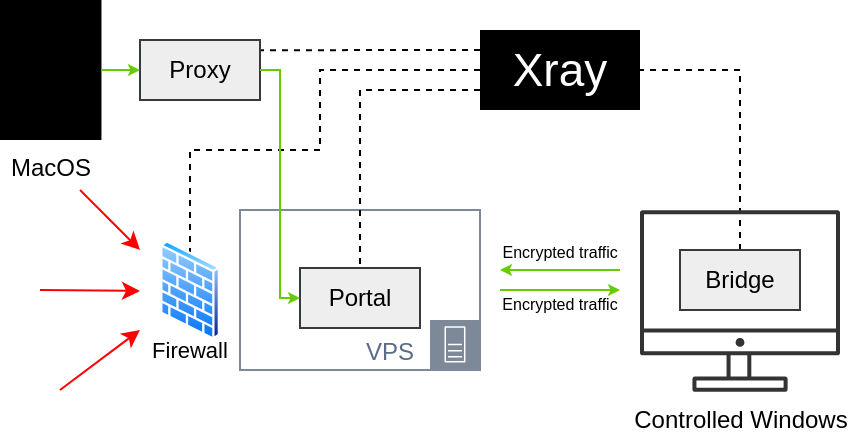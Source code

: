 <mxfile version="26.1.2">
  <diagram name="第 1 页" id="TNgU47--TbhRfyIrfIDC">
    <mxGraphModel dx="1077" dy="588" grid="1" gridSize="10" guides="1" tooltips="1" connect="1" arrows="1" fold="1" page="1" pageScale="1" pageWidth="827" pageHeight="1169" math="0" shadow="0">
      <root>
        <mxCell id="0" />
        <mxCell id="1" parent="0" />
        <mxCell id="bLfp6R4X8cnuIYJNa31i-4" value="MacOS" style="sketch=0;verticalLabelPosition=bottom;sketch=0;aspect=fixed;html=1;verticalAlign=top;strokeColor=none;fillColor=#000000;align=center;outlineConnect=0;pointerEvents=1;shape=mxgraph.citrix2.citrix_vda_for_macos;" parent="1" vertex="1">
          <mxGeometry x="200" y="175" width="50.73" height="70" as="geometry" />
        </mxCell>
        <mxCell id="bLfp6R4X8cnuIYJNa31i-13" value="VPS" style="points=[[0,0],[0.25,0],[0.5,0],[0.75,0],[1,0],[1,0.25],[1,0.5],[1,0.75],[1,1],[0.75,1],[0.5,1],[0.25,1],[0,1],[0,0.75],[0,0.5],[0,0.25]];outlineConnect=0;gradientColor=none;html=1;whiteSpace=wrap;fontSize=12;fontStyle=0;container=1;pointerEvents=0;collapsible=0;recursiveResize=0;shape=mxgraph.aws4.group;grIcon=mxgraph.aws4.group_on_premise;strokeColor=#7D8998;fillColor=none;verticalAlign=bottom;align=center;spacingLeft=30;fontColor=#5A6C86;dashed=0;direction=west;" parent="1" vertex="1">
          <mxGeometry x="320" y="280" width="120" height="80" as="geometry" />
        </mxCell>
        <mxCell id="bLfp6R4X8cnuIYJNa31i-9" value="Portal" style="text;html=1;align=center;verticalAlign=middle;whiteSpace=wrap;rounded=0;fillColor=#eeeeee;strokeColor=#36393d;" parent="bLfp6R4X8cnuIYJNa31i-13" vertex="1">
          <mxGeometry x="30" y="29" width="60" height="30" as="geometry" />
        </mxCell>
        <mxCell id="bLfp6R4X8cnuIYJNa31i-17" value="&lt;font color=&quot;#ffffff&quot;&gt;&lt;span style=&quot;font-size: 23px;&quot;&gt;Xray&lt;/span&gt;&lt;/font&gt;" style="rounded=0;whiteSpace=wrap;html=1;fillColor=#000000;strokeColor=none;" parent="1" vertex="1">
          <mxGeometry x="440" y="190" width="80" height="40" as="geometry" />
        </mxCell>
        <mxCell id="bLfp6R4X8cnuIYJNa31i-22" value="" style="endArrow=none;dashed=1;html=1;rounded=0;exitX=0;exitY=0.75;exitDx=0;exitDy=0;entryX=0.5;entryY=0;entryDx=0;entryDy=0;" parent="1" source="bLfp6R4X8cnuIYJNa31i-17" target="bLfp6R4X8cnuIYJNa31i-9" edge="1">
          <mxGeometry width="50" height="50" relative="1" as="geometry">
            <mxPoint x="350" y="370" as="sourcePoint" />
            <mxPoint x="400" y="320" as="targetPoint" />
            <Array as="points">
              <mxPoint x="380" y="220" />
            </Array>
          </mxGeometry>
        </mxCell>
        <mxCell id="bLfp6R4X8cnuIYJNa31i-24" value="" style="endArrow=none;dashed=1;html=1;rounded=0;entryX=1;entryY=0.5;entryDx=0;entryDy=0;exitX=0.5;exitY=0;exitDx=0;exitDy=0;" parent="1" source="bLfp6R4X8cnuIYJNa31i-5" target="bLfp6R4X8cnuIYJNa31i-17" edge="1">
          <mxGeometry width="50" height="50" relative="1" as="geometry">
            <mxPoint x="400" y="290" as="sourcePoint" />
            <mxPoint x="450" y="240" as="targetPoint" />
            <Array as="points">
              <mxPoint x="570" y="210" />
            </Array>
          </mxGeometry>
        </mxCell>
        <mxCell id="bLfp6R4X8cnuIYJNa31i-27" value="&lt;span style=&quot;font-size: 8px;&quot;&gt;Encrypted traffic&lt;/span&gt;" style="text;html=1;align=center;verticalAlign=middle;whiteSpace=wrap;rounded=0;" parent="1" vertex="1">
          <mxGeometry x="440" y="320.5" width="80" height="10" as="geometry" />
        </mxCell>
        <mxCell id="bLfp6R4X8cnuIYJNa31i-28" value="&lt;span style=&quot;font-size: 8px;&quot;&gt;&amp;nbsp;Encrypted traffic&lt;/span&gt;" style="text;html=1;align=center;verticalAlign=middle;whiteSpace=wrap;rounded=0;" parent="1" vertex="1">
          <mxGeometry x="439" y="295" width="80" height="10" as="geometry" />
        </mxCell>
        <mxCell id="bLfp6R4X8cnuIYJNa31i-30" value="Proxy" style="text;html=1;align=center;verticalAlign=middle;whiteSpace=wrap;rounded=0;fillColor=#eeeeee;strokeColor=#36393d;" parent="1" vertex="1">
          <mxGeometry x="270" y="195" width="60" height="30" as="geometry" />
        </mxCell>
        <mxCell id="bLfp6R4X8cnuIYJNa31i-31" value="" style="group" parent="1" vertex="1" connectable="0">
          <mxGeometry x="520" y="280" width="100" height="91" as="geometry" />
        </mxCell>
        <mxCell id="bLfp6R4X8cnuIYJNa31i-1" value="Controlled Windows" style="sketch=0;outlineConnect=0;strokeColor=#36393d;fillColor=#333333;dashed=0;verticalLabelPosition=bottom;verticalAlign=top;align=center;html=1;fontSize=12;fontStyle=0;aspect=fixed;shape=mxgraph.aws4.illustration_desktop;pointerEvents=1;" parent="bLfp6R4X8cnuIYJNa31i-31" vertex="1">
          <mxGeometry width="100" height="91" as="geometry" />
        </mxCell>
        <mxCell id="bLfp6R4X8cnuIYJNa31i-5" value="Bridge" style="text;html=1;align=center;verticalAlign=middle;whiteSpace=wrap;rounded=0;fillColor=#eeeeee;strokeColor=#36393d;" parent="bLfp6R4X8cnuIYJNa31i-31" vertex="1">
          <mxGeometry x="20" y="20" width="60" height="30" as="geometry" />
        </mxCell>
        <mxCell id="bLfp6R4X8cnuIYJNa31i-32" value="" style="endArrow=none;dashed=1;html=1;rounded=0;entryX=1.008;entryY=0.17;entryDx=0;entryDy=0;exitX=0;exitY=0.25;exitDx=0;exitDy=0;entryPerimeter=0;" parent="1" source="bLfp6R4X8cnuIYJNa31i-17" target="bLfp6R4X8cnuIYJNa31i-30" edge="1">
          <mxGeometry width="50" height="50" relative="1" as="geometry">
            <mxPoint x="380" y="340" as="sourcePoint" />
            <mxPoint x="430" y="290" as="targetPoint" />
          </mxGeometry>
        </mxCell>
        <mxCell id="bLfp6R4X8cnuIYJNa31i-34" value="" style="endArrow=classic;html=1;rounded=0;entryX=0;entryY=0.5;entryDx=0;entryDy=0;strokeColor=#66CC00;endSize=3;" parent="1" source="bLfp6R4X8cnuIYJNa31i-4" target="bLfp6R4X8cnuIYJNa31i-30" edge="1">
          <mxGeometry width="50" height="50" relative="1" as="geometry">
            <mxPoint x="380" y="340" as="sourcePoint" />
            <mxPoint x="330" y="250" as="targetPoint" />
          </mxGeometry>
        </mxCell>
        <mxCell id="bLfp6R4X8cnuIYJNa31i-35" value="" style="endArrow=classic;html=1;rounded=0;strokeColor=#FF0000;" parent="1" edge="1">
          <mxGeometry width="50" height="50" relative="1" as="geometry">
            <mxPoint x="240" y="270" as="sourcePoint" />
            <mxPoint x="270" y="300" as="targetPoint" />
          </mxGeometry>
        </mxCell>
        <mxCell id="bLfp6R4X8cnuIYJNa31i-37" value="&lt;span&gt;Firewall&lt;/span&gt;" style="text;html=1;align=center;verticalAlign=middle;whiteSpace=wrap;rounded=0;fontSize=11;" parent="1" vertex="1">
          <mxGeometry x="255" y="345" width="80" height="10" as="geometry" />
        </mxCell>
        <mxCell id="bLfp6R4X8cnuIYJNa31i-39" value="" style="endArrow=none;dashed=1;html=1;rounded=0;exitX=0.5;exitY=0.5;exitDx=0;exitDy=0;exitPerimeter=0;entryX=0;entryY=0.5;entryDx=0;entryDy=0;" parent="1" source="bLfp6R4X8cnuIYJNa31i-29" target="bLfp6R4X8cnuIYJNa31i-17" edge="1">
          <mxGeometry width="50" height="50" relative="1" as="geometry">
            <mxPoint x="360" y="290" as="sourcePoint" />
            <mxPoint x="380" y="250" as="targetPoint" />
            <Array as="points">
              <mxPoint x="295" y="250" />
              <mxPoint x="360" y="250" />
              <mxPoint x="360" y="210" />
            </Array>
          </mxGeometry>
        </mxCell>
        <mxCell id="bLfp6R4X8cnuIYJNa31i-29" value="" style="image;perimeter=ellipsePerimeter;html=1;align=center;shadow=0;dashed=1;spacingTop=3;image=img/lib/active_directory/firewall.svg;aspect=fixed;labelBorderColor=none;imageBorder=none;dashPattern=12 12;labelPosition=center;verticalLabelPosition=bottom;verticalAlign=top;horizontal=1;" parent="1" vertex="1">
          <mxGeometry x="280" y="295" width="30" height="50" as="geometry" />
        </mxCell>
        <mxCell id="bLfp6R4X8cnuIYJNa31i-41" value="" style="endArrow=classic;html=1;rounded=0;entryX=0;entryY=0.5;entryDx=0;entryDy=0;strokeColor=#66CC00;endSize=3;exitX=1;exitY=0.5;exitDx=0;exitDy=0;" parent="1" source="bLfp6R4X8cnuIYJNa31i-30" target="bLfp6R4X8cnuIYJNa31i-9" edge="1">
          <mxGeometry width="50" height="50" relative="1" as="geometry">
            <mxPoint x="261" y="220" as="sourcePoint" />
            <mxPoint x="280" y="220" as="targetPoint" />
            <Array as="points">
              <mxPoint x="340" y="210" />
              <mxPoint x="340" y="324" />
            </Array>
          </mxGeometry>
        </mxCell>
        <mxCell id="bLfp6R4X8cnuIYJNa31i-42" value="" style="endArrow=classic;html=1;rounded=0;strokeColor=#66CC00;endSize=3;" parent="1" edge="1">
          <mxGeometry width="50" height="50" relative="1" as="geometry">
            <mxPoint x="450" y="320" as="sourcePoint" />
            <mxPoint x="510" y="320" as="targetPoint" />
          </mxGeometry>
        </mxCell>
        <mxCell id="bLfp6R4X8cnuIYJNa31i-43" value="" style="endArrow=classic;html=1;rounded=0;strokeColor=#66CC00;endSize=3;" parent="1" edge="1">
          <mxGeometry width="50" height="50" relative="1" as="geometry">
            <mxPoint x="510" y="310" as="sourcePoint" />
            <mxPoint x="450" y="310" as="targetPoint" />
          </mxGeometry>
        </mxCell>
        <mxCell id="bLfp6R4X8cnuIYJNa31i-46" value="" style="endArrow=classic;html=1;rounded=0;strokeColor=#FF0000;" parent="1" edge="1">
          <mxGeometry width="50" height="50" relative="1" as="geometry">
            <mxPoint x="220" y="320" as="sourcePoint" />
            <mxPoint x="270" y="320.5" as="targetPoint" />
          </mxGeometry>
        </mxCell>
        <mxCell id="bLfp6R4X8cnuIYJNa31i-47" value="" style="endArrow=classic;html=1;rounded=0;strokeColor=#FF0000;" parent="1" edge="1">
          <mxGeometry width="50" height="50" relative="1" as="geometry">
            <mxPoint x="230" y="370" as="sourcePoint" />
            <mxPoint x="270" y="340" as="targetPoint" />
          </mxGeometry>
        </mxCell>
      </root>
    </mxGraphModel>
  </diagram>
</mxfile>
